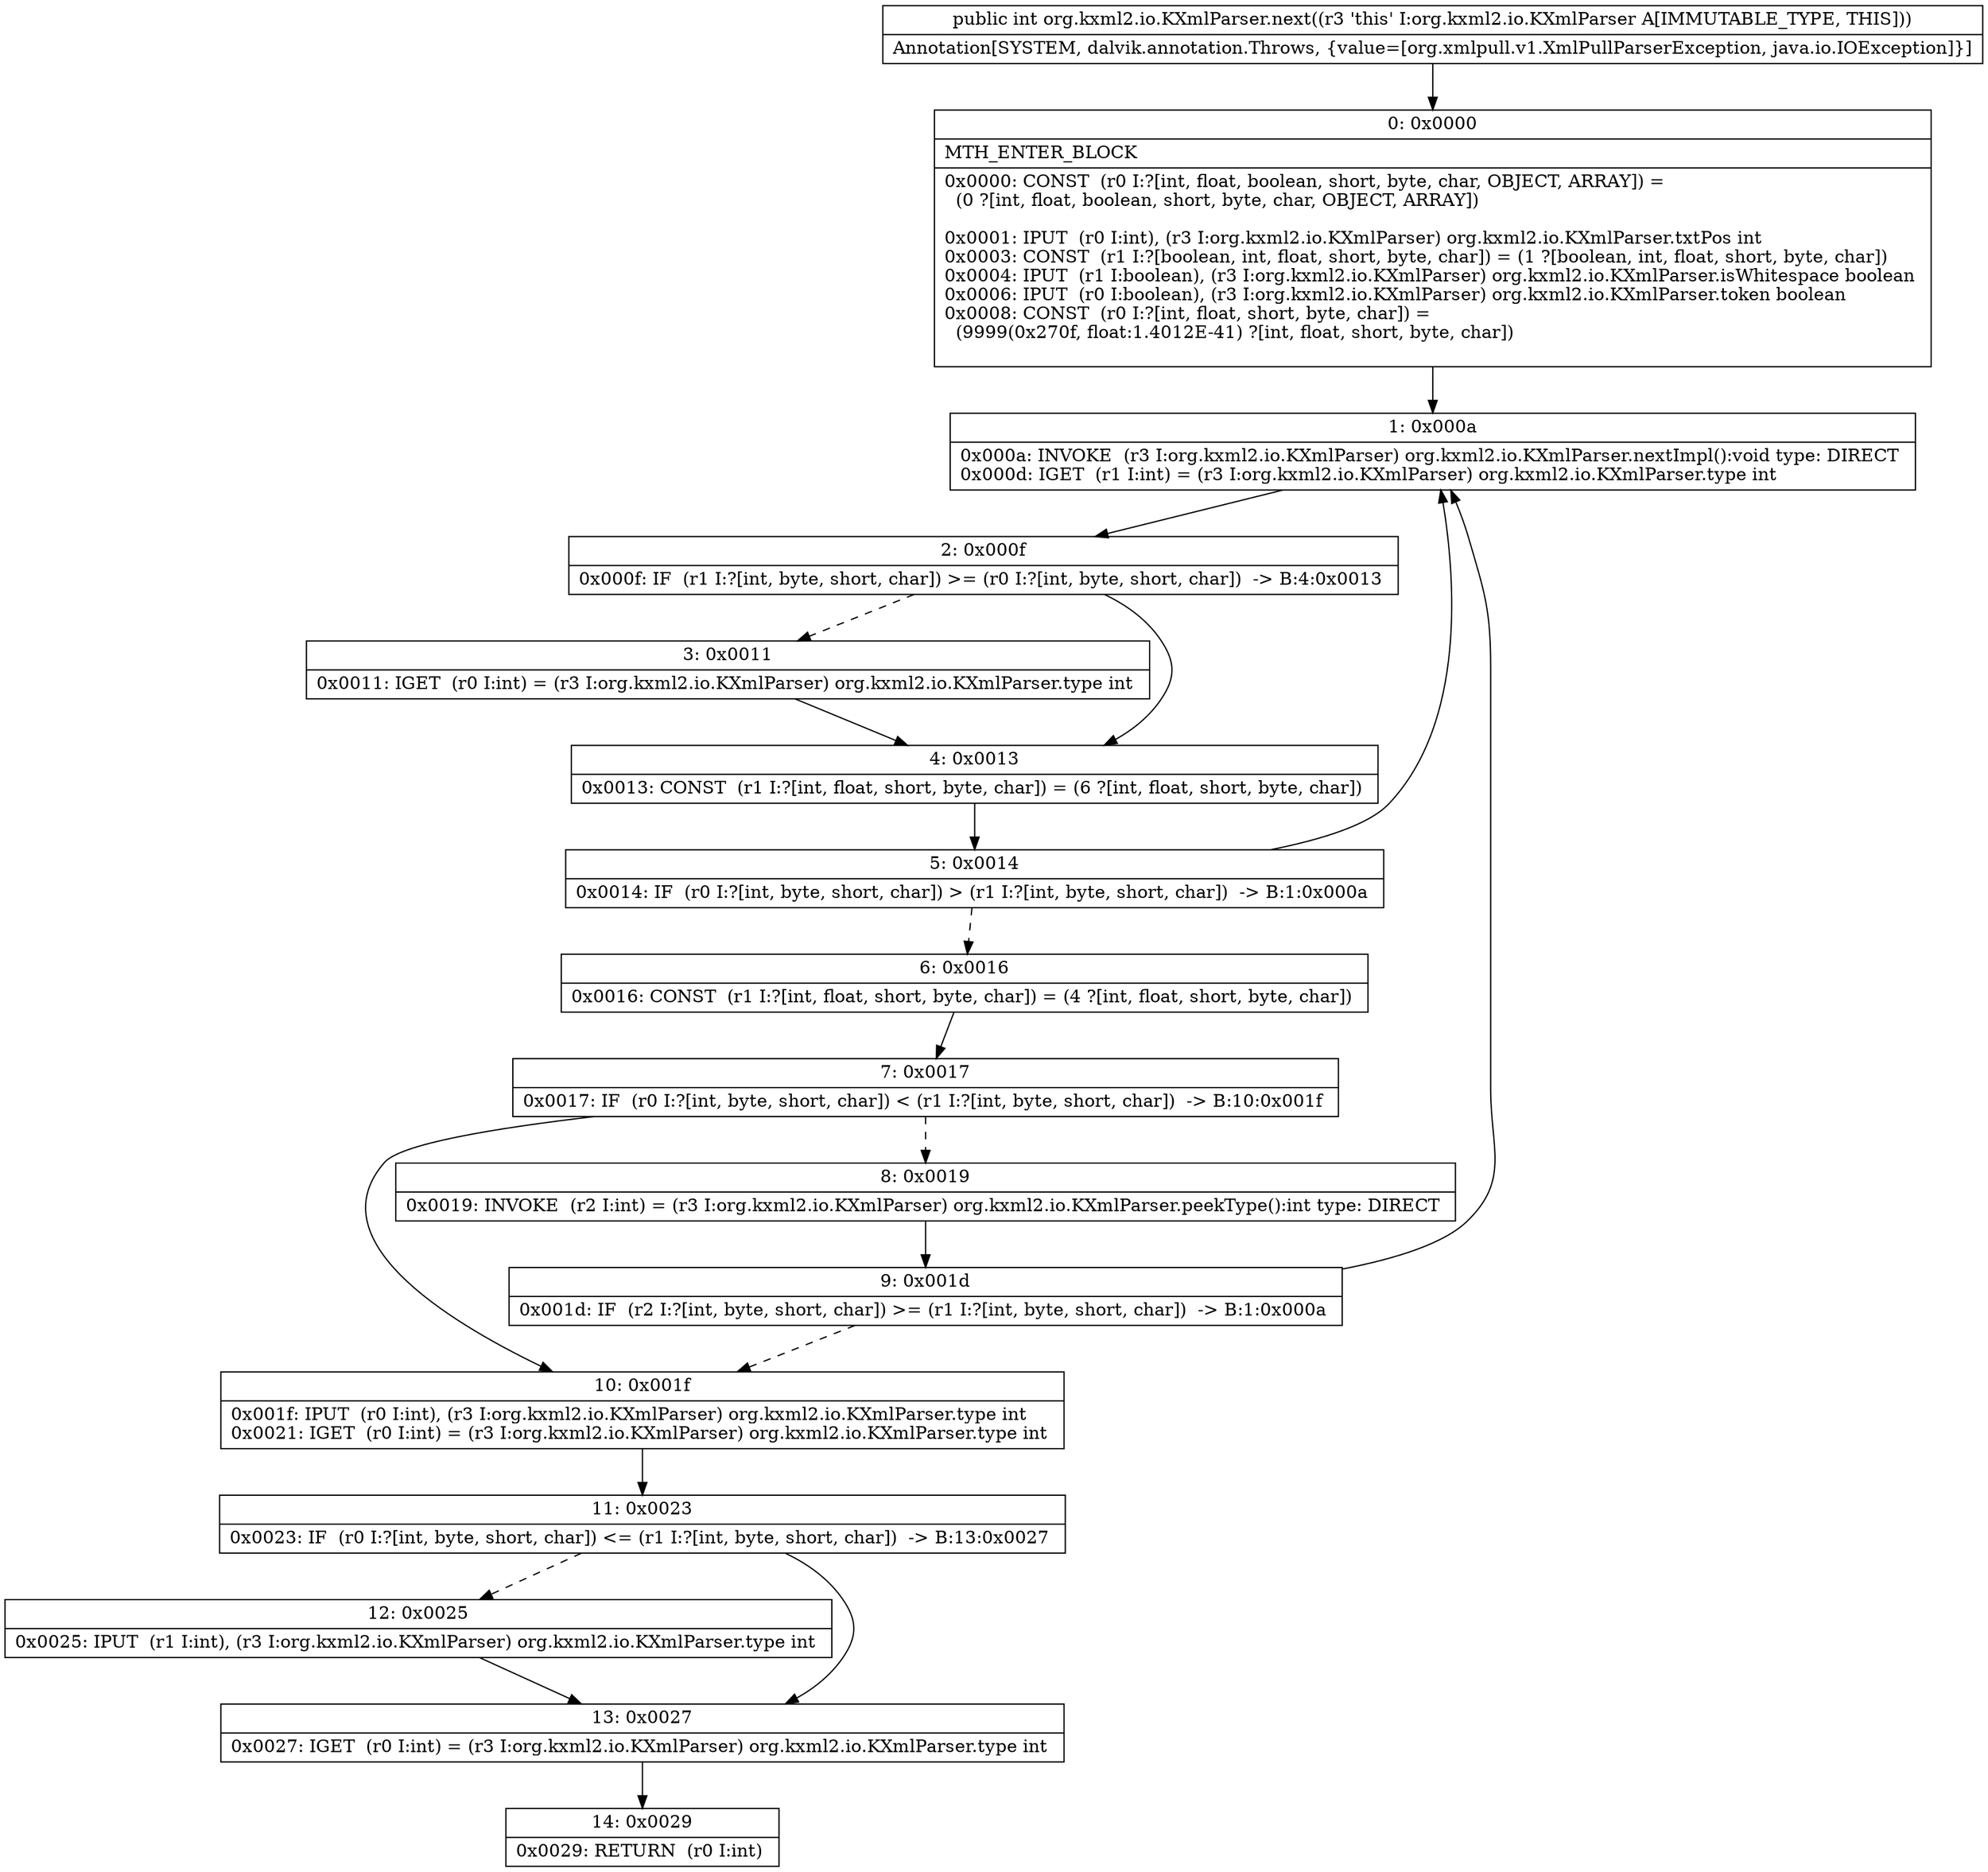 digraph "CFG fororg.kxml2.io.KXmlParser.next()I" {
Node_0 [shape=record,label="{0\:\ 0x0000|MTH_ENTER_BLOCK\l|0x0000: CONST  (r0 I:?[int, float, boolean, short, byte, char, OBJECT, ARRAY]) = \l  (0 ?[int, float, boolean, short, byte, char, OBJECT, ARRAY])\l \l0x0001: IPUT  (r0 I:int), (r3 I:org.kxml2.io.KXmlParser) org.kxml2.io.KXmlParser.txtPos int \l0x0003: CONST  (r1 I:?[boolean, int, float, short, byte, char]) = (1 ?[boolean, int, float, short, byte, char]) \l0x0004: IPUT  (r1 I:boolean), (r3 I:org.kxml2.io.KXmlParser) org.kxml2.io.KXmlParser.isWhitespace boolean \l0x0006: IPUT  (r0 I:boolean), (r3 I:org.kxml2.io.KXmlParser) org.kxml2.io.KXmlParser.token boolean \l0x0008: CONST  (r0 I:?[int, float, short, byte, char]) = \l  (9999(0x270f, float:1.4012E\-41) ?[int, float, short, byte, char])\l \l}"];
Node_1 [shape=record,label="{1\:\ 0x000a|0x000a: INVOKE  (r3 I:org.kxml2.io.KXmlParser) org.kxml2.io.KXmlParser.nextImpl():void type: DIRECT \l0x000d: IGET  (r1 I:int) = (r3 I:org.kxml2.io.KXmlParser) org.kxml2.io.KXmlParser.type int \l}"];
Node_2 [shape=record,label="{2\:\ 0x000f|0x000f: IF  (r1 I:?[int, byte, short, char]) \>= (r0 I:?[int, byte, short, char])  \-\> B:4:0x0013 \l}"];
Node_3 [shape=record,label="{3\:\ 0x0011|0x0011: IGET  (r0 I:int) = (r3 I:org.kxml2.io.KXmlParser) org.kxml2.io.KXmlParser.type int \l}"];
Node_4 [shape=record,label="{4\:\ 0x0013|0x0013: CONST  (r1 I:?[int, float, short, byte, char]) = (6 ?[int, float, short, byte, char]) \l}"];
Node_5 [shape=record,label="{5\:\ 0x0014|0x0014: IF  (r0 I:?[int, byte, short, char]) \> (r1 I:?[int, byte, short, char])  \-\> B:1:0x000a \l}"];
Node_6 [shape=record,label="{6\:\ 0x0016|0x0016: CONST  (r1 I:?[int, float, short, byte, char]) = (4 ?[int, float, short, byte, char]) \l}"];
Node_7 [shape=record,label="{7\:\ 0x0017|0x0017: IF  (r0 I:?[int, byte, short, char]) \< (r1 I:?[int, byte, short, char])  \-\> B:10:0x001f \l}"];
Node_8 [shape=record,label="{8\:\ 0x0019|0x0019: INVOKE  (r2 I:int) = (r3 I:org.kxml2.io.KXmlParser) org.kxml2.io.KXmlParser.peekType():int type: DIRECT \l}"];
Node_9 [shape=record,label="{9\:\ 0x001d|0x001d: IF  (r2 I:?[int, byte, short, char]) \>= (r1 I:?[int, byte, short, char])  \-\> B:1:0x000a \l}"];
Node_10 [shape=record,label="{10\:\ 0x001f|0x001f: IPUT  (r0 I:int), (r3 I:org.kxml2.io.KXmlParser) org.kxml2.io.KXmlParser.type int \l0x0021: IGET  (r0 I:int) = (r3 I:org.kxml2.io.KXmlParser) org.kxml2.io.KXmlParser.type int \l}"];
Node_11 [shape=record,label="{11\:\ 0x0023|0x0023: IF  (r0 I:?[int, byte, short, char]) \<= (r1 I:?[int, byte, short, char])  \-\> B:13:0x0027 \l}"];
Node_12 [shape=record,label="{12\:\ 0x0025|0x0025: IPUT  (r1 I:int), (r3 I:org.kxml2.io.KXmlParser) org.kxml2.io.KXmlParser.type int \l}"];
Node_13 [shape=record,label="{13\:\ 0x0027|0x0027: IGET  (r0 I:int) = (r3 I:org.kxml2.io.KXmlParser) org.kxml2.io.KXmlParser.type int \l}"];
Node_14 [shape=record,label="{14\:\ 0x0029|0x0029: RETURN  (r0 I:int) \l}"];
MethodNode[shape=record,label="{public int org.kxml2.io.KXmlParser.next((r3 'this' I:org.kxml2.io.KXmlParser A[IMMUTABLE_TYPE, THIS]))  | Annotation[SYSTEM, dalvik.annotation.Throws, \{value=[org.xmlpull.v1.XmlPullParserException, java.io.IOException]\}]\l}"];
MethodNode -> Node_0;
Node_0 -> Node_1;
Node_1 -> Node_2;
Node_2 -> Node_3[style=dashed];
Node_2 -> Node_4;
Node_3 -> Node_4;
Node_4 -> Node_5;
Node_5 -> Node_1;
Node_5 -> Node_6[style=dashed];
Node_6 -> Node_7;
Node_7 -> Node_8[style=dashed];
Node_7 -> Node_10;
Node_8 -> Node_9;
Node_9 -> Node_1;
Node_9 -> Node_10[style=dashed];
Node_10 -> Node_11;
Node_11 -> Node_12[style=dashed];
Node_11 -> Node_13;
Node_12 -> Node_13;
Node_13 -> Node_14;
}

